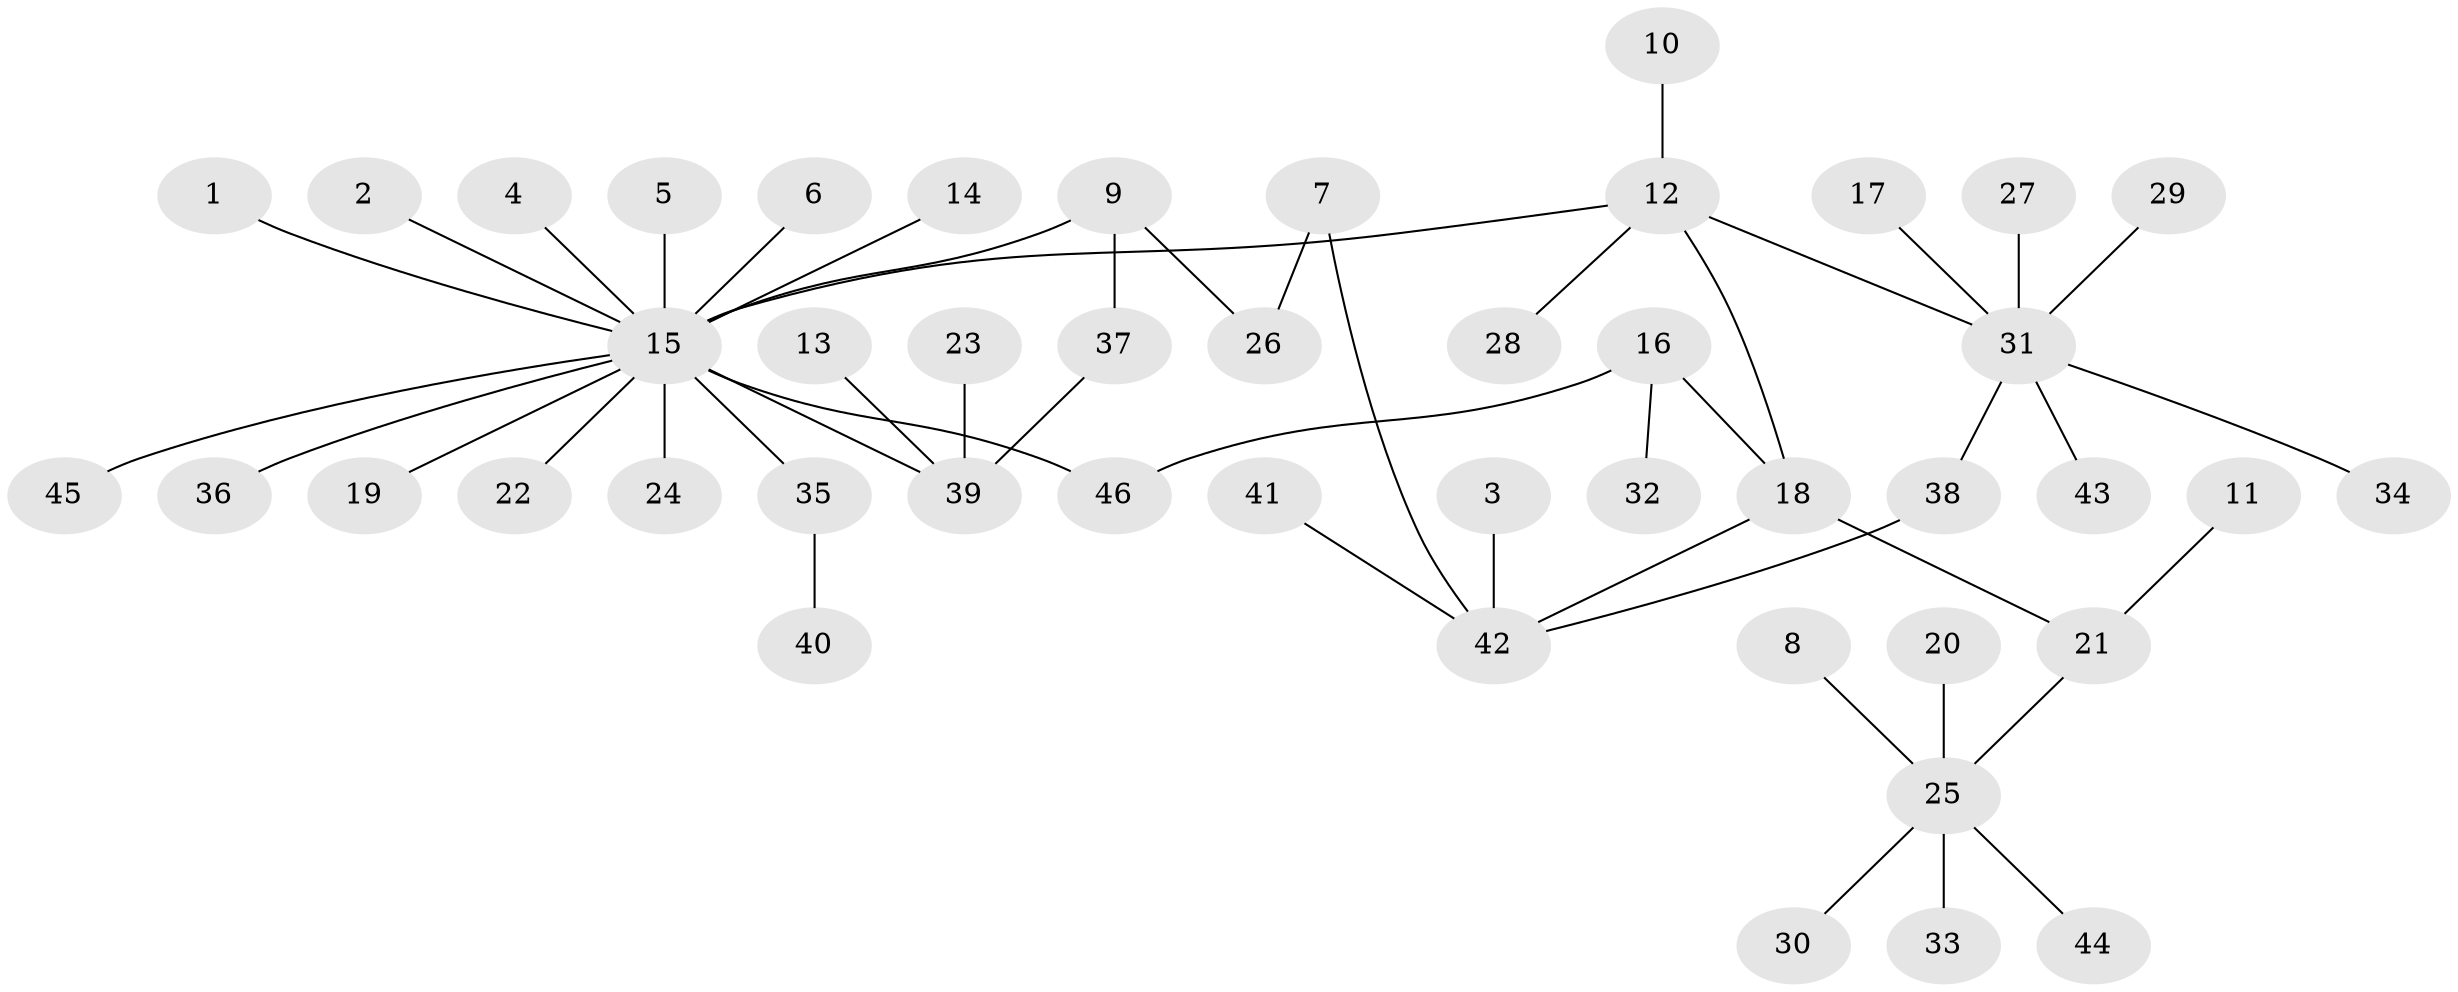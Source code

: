 // original degree distribution, {18: 0.010869565217391304, 3: 0.08695652173913043, 8: 0.03260869565217391, 6: 0.010869565217391304, 5: 0.010869565217391304, 1: 0.6630434782608695, 2: 0.13043478260869565, 9: 0.010869565217391304, 4: 0.03260869565217391, 7: 0.010869565217391304}
// Generated by graph-tools (version 1.1) at 2025/01/03/09/25 03:01:43]
// undirected, 46 vertices, 49 edges
graph export_dot {
graph [start="1"]
  node [color=gray90,style=filled];
  1;
  2;
  3;
  4;
  5;
  6;
  7;
  8;
  9;
  10;
  11;
  12;
  13;
  14;
  15;
  16;
  17;
  18;
  19;
  20;
  21;
  22;
  23;
  24;
  25;
  26;
  27;
  28;
  29;
  30;
  31;
  32;
  33;
  34;
  35;
  36;
  37;
  38;
  39;
  40;
  41;
  42;
  43;
  44;
  45;
  46;
  1 -- 15 [weight=1.0];
  2 -- 15 [weight=1.0];
  3 -- 42 [weight=1.0];
  4 -- 15 [weight=1.0];
  5 -- 15 [weight=1.0];
  6 -- 15 [weight=1.0];
  7 -- 26 [weight=1.0];
  7 -- 42 [weight=1.0];
  8 -- 25 [weight=1.0];
  9 -- 15 [weight=1.0];
  9 -- 26 [weight=1.0];
  9 -- 37 [weight=1.0];
  10 -- 12 [weight=1.0];
  11 -- 21 [weight=1.0];
  12 -- 15 [weight=1.0];
  12 -- 18 [weight=1.0];
  12 -- 28 [weight=1.0];
  12 -- 31 [weight=1.0];
  13 -- 39 [weight=1.0];
  14 -- 15 [weight=1.0];
  15 -- 19 [weight=1.0];
  15 -- 22 [weight=1.0];
  15 -- 24 [weight=1.0];
  15 -- 35 [weight=1.0];
  15 -- 36 [weight=1.0];
  15 -- 39 [weight=1.0];
  15 -- 45 [weight=1.0];
  15 -- 46 [weight=1.0];
  16 -- 18 [weight=1.0];
  16 -- 32 [weight=1.0];
  16 -- 46 [weight=1.0];
  17 -- 31 [weight=1.0];
  18 -- 21 [weight=1.0];
  18 -- 42 [weight=1.0];
  20 -- 25 [weight=1.0];
  21 -- 25 [weight=1.0];
  23 -- 39 [weight=1.0];
  25 -- 30 [weight=1.0];
  25 -- 33 [weight=1.0];
  25 -- 44 [weight=1.0];
  27 -- 31 [weight=1.0];
  29 -- 31 [weight=1.0];
  31 -- 34 [weight=1.0];
  31 -- 38 [weight=1.0];
  31 -- 43 [weight=1.0];
  35 -- 40 [weight=1.0];
  37 -- 39 [weight=1.0];
  38 -- 42 [weight=1.0];
  41 -- 42 [weight=1.0];
}
